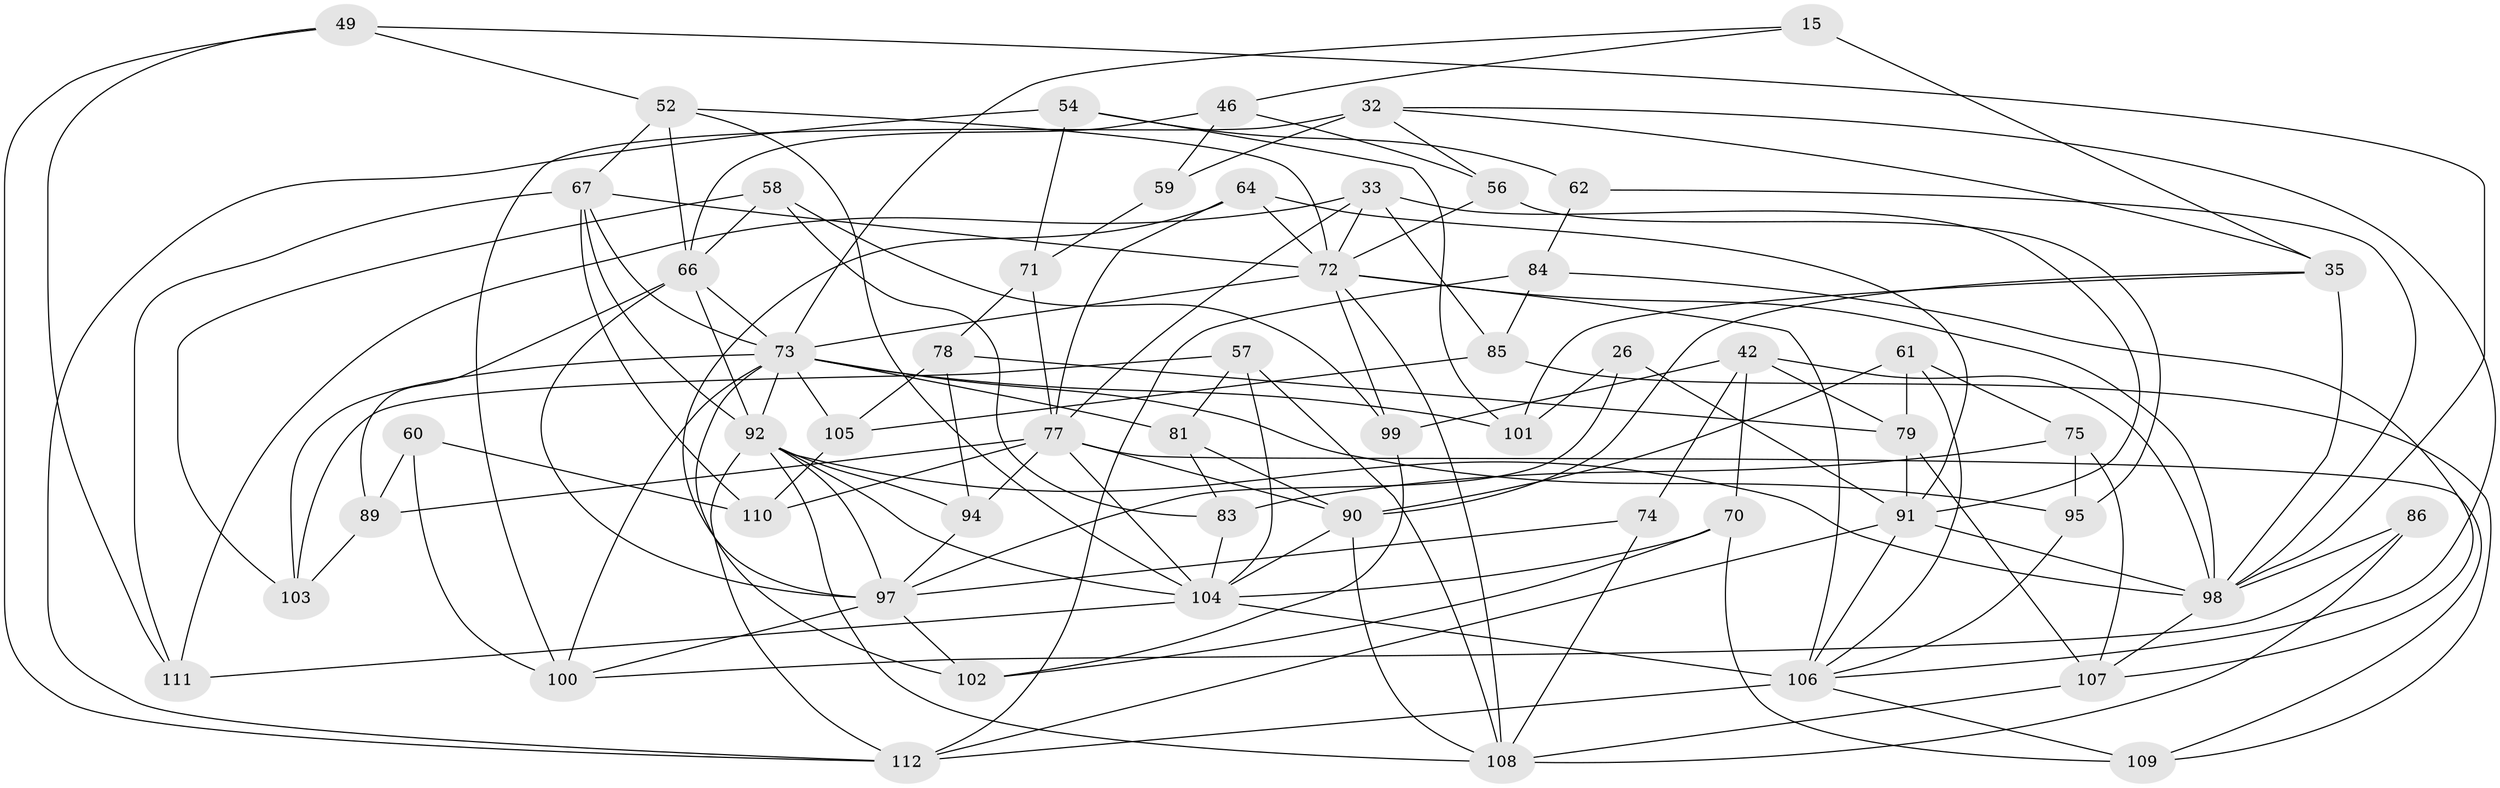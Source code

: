 // original degree distribution, {4: 1.0}
// Generated by graph-tools (version 1.1) at 2025/57/03/09/25 04:57:04]
// undirected, 56 vertices, 141 edges
graph export_dot {
graph [start="1"]
  node [color=gray90,style=filled];
  15;
  26;
  32 [super="+11"];
  33 [super="+17"];
  35 [super="+1"];
  42 [super="+19"];
  46;
  49;
  52 [super="+38+50"];
  54;
  56;
  57;
  58;
  59;
  60;
  61;
  62;
  64 [super="+7"];
  66 [super="+31+34"];
  67 [super="+3+27"];
  70;
  71;
  72 [super="+39+40"];
  73 [super="+48"];
  74;
  75;
  77 [super="+10+65"];
  78;
  79 [super="+29"];
  81;
  83;
  84 [super="+43"];
  85 [super="+2"];
  86;
  89;
  90 [super="+28+87"];
  91 [super="+18+21+88"];
  92 [super="+36+82+51"];
  94 [super="+53"];
  95;
  97 [super="+30+55"];
  98 [super="+96"];
  99;
  100 [super="+68+47"];
  101;
  102;
  103;
  104 [super="+80+20+69"];
  105;
  106 [super="+13+76+16"];
  107 [super="+41"];
  108 [super="+5+23+63"];
  109;
  110;
  111;
  112 [super="+45"];
  15 -- 46;
  15 -- 35 [weight=2];
  15 -- 73;
  26 -- 91 [weight=2];
  26 -- 101;
  26 -- 97;
  32 -- 59 [weight=2];
  32 -- 56;
  32 -- 35;
  32 -- 100;
  32 -- 106;
  33 -- 85 [weight=2];
  33 -- 111;
  33 -- 77;
  33 -- 91;
  33 -- 72;
  35 -- 101;
  35 -- 90;
  35 -- 98;
  42 -- 99;
  42 -- 98;
  42 -- 74 [weight=2];
  42 -- 70;
  42 -- 79;
  46 -- 56;
  46 -- 59;
  46 -- 66;
  49 -- 111;
  49 -- 52;
  49 -- 98;
  49 -- 112;
  52 -- 67 [weight=2];
  52 -- 66 [weight=2];
  52 -- 104 [weight=2];
  52 -- 72;
  54 -- 62;
  54 -- 101;
  54 -- 71;
  54 -- 112;
  56 -- 95;
  56 -- 72;
  57 -- 103;
  57 -- 81;
  57 -- 104;
  57 -- 108;
  58 -- 103;
  58 -- 99;
  58 -- 83;
  58 -- 66;
  59 -- 71;
  60 -- 110;
  60 -- 100 [weight=2];
  60 -- 89;
  61 -- 90;
  61 -- 75;
  61 -- 79;
  61 -- 106;
  62 -- 84 [weight=2];
  62 -- 98;
  64 -- 97;
  64 -- 72;
  64 -- 77;
  64 -- 91 [weight=3];
  66 -- 73;
  66 -- 97;
  66 -- 89;
  66 -- 92;
  67 -- 110;
  67 -- 111;
  67 -- 73 [weight=2];
  67 -- 72;
  67 -- 92;
  70 -- 102;
  70 -- 109;
  70 -- 104;
  71 -- 78;
  71 -- 77;
  72 -- 99;
  72 -- 73;
  72 -- 106 [weight=2];
  72 -- 108 [weight=2];
  72 -- 98;
  73 -- 100 [weight=2];
  73 -- 95;
  73 -- 101;
  73 -- 102;
  73 -- 103;
  73 -- 105;
  73 -- 81;
  73 -- 92;
  74 -- 108;
  74 -- 97;
  75 -- 83;
  75 -- 95;
  75 -- 107;
  77 -- 109;
  77 -- 90 [weight=2];
  77 -- 94 [weight=3];
  77 -- 110;
  77 -- 104;
  77 -- 89;
  78 -- 94;
  78 -- 105;
  78 -- 79;
  79 -- 107;
  79 -- 91 [weight=2];
  81 -- 83;
  81 -- 90;
  83 -- 104;
  84 -- 85 [weight=2];
  84 -- 112;
  84 -- 107;
  85 -- 105;
  85 -- 109;
  86 -- 100 [weight=2];
  86 -- 108;
  86 -- 98;
  89 -- 103;
  90 -- 108 [weight=2];
  90 -- 104;
  91 -- 98 [weight=2];
  91 -- 106;
  91 -- 112;
  92 -- 112;
  92 -- 108;
  92 -- 98;
  92 -- 104 [weight=2];
  92 -- 97;
  92 -- 94;
  94 -- 97;
  95 -- 106;
  97 -- 102;
  97 -- 100;
  98 -- 107;
  99 -- 102;
  104 -- 111;
  104 -- 106 [weight=2];
  105 -- 110;
  106 -- 109;
  106 -- 112;
  107 -- 108 [weight=2];
}
